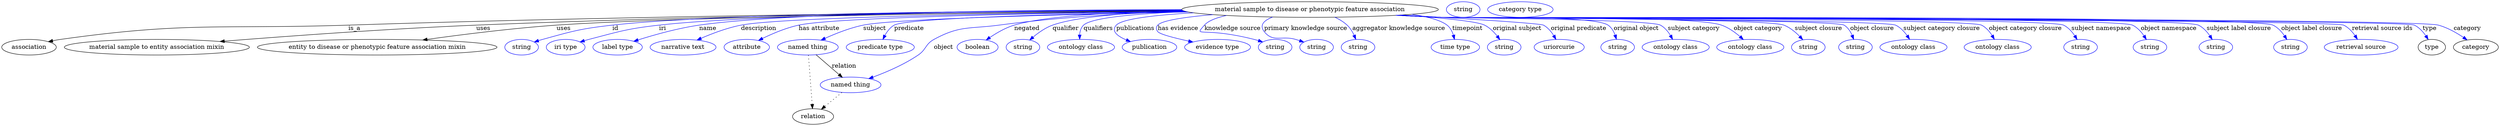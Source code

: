 digraph {
	graph [bb="0,0,5717.7,283"];
	node [label="\N"];
	"material sample to disease or phenotypic feature association"	[height=0.5,
		label="material sample to disease or phenotypic feature association",
		pos="2994.4,265",
		width=8.1604];
	association	[height=0.5,
		pos="62.394,178",
		width=1.7332];
	"material sample to disease or phenotypic feature association" -> association	[label=is_a,
		lp="806.39,221.5",
		pos="e,106.46,190.89 2703.1,262.53 2281.6,259.69 1476.9,251.57 792.39,229 499.3,219.33 423.68,237.65 133.39,196 127.91,195.21 122.22,\
194.2 116.56,193.06"];
	"material sample to entity association mixin"	[height=0.5,
		pos="354.39,178",
		width=5.8856];
	"material sample to disease or phenotypic feature association" -> "material sample to entity association mixin"	[label=uses,
		lp="1101.9,221.5",
		pos="e,498.86,191.18 2702.4,262.84 2327.8,260.39 1657.9,252.76 1085.4,229 886.14,220.73 656.79,203.84 508.92,191.99"];
	"entity to disease or phenotypic feature association mixin"	[height=0.5,
		pos="858.39,178",
		width=7.6188];
	"material sample to disease or phenotypic feature association" -> "entity to disease or phenotypic feature association mixin"	[label=uses,
		lp="1285.9,221.5",
		pos="e,962.85,194.66 2705.3,261.66 2288.6,257.69 1539.5,248.12 1269.4,229 1168.9,221.89 1055.3,207.57 972.98,196.08"];
	id	[color=blue,
		height=0.5,
		label=string,
		pos="1189.4,178",
		width=1.0652];
	"material sample to disease or phenotypic feature association" -> id	[color=blue,
		label=id,
		lp="1404.4,221.5",
		pos="e,1218.4,189.98 2700.9,263.94 2310.4,262.75 1641.1,256.57 1397.4,229 1325.2,220.84 1307.3,215.5 1237.4,196 1234.3,195.13 1231.1,\
194.17 1227.9,193.15",
		style=solid];
	iri	[color=blue,
		height=0.5,
		label="iri type",
		pos="1290.4,178",
		width=1.2277];
	"material sample to disease or phenotypic feature association" -> iri	[color=blue,
		label=iri,
		lp="1511.4,221.5",
		pos="e,1323.3,190.16 2701.6,263.37 2334.7,261.49 1727.1,254.48 1503.4,229 1431.3,220.78 1413.6,214.45 1343.4,196 1340,195.11 1336.5,194.14 \
1333.1,193.12",
		style=solid];
	name	[color=blue,
		height=0.5,
		label="label type",
		pos="1409.4,178",
		width=1.5707];
	"material sample to disease or phenotypic feature association" -> name	[color=blue,
		label=name,
		lp="1615.4,221.5",
		pos="e,1446.3,191.7 2700.6,264.83 2354.5,264.37 1800.7,258.73 1595.4,229 1546.9,221.98 1493.1,206.64 1455.8,194.78",
		style=solid];
	description	[color=blue,
		height=0.5,
		label="narrative text",
		pos="1559.4,178",
		width=2.0943];
	"material sample to disease or phenotypic feature association" -> description	[color=blue,
		label=description,
		lp="1731.9,221.5",
		pos="e,1591.1,194.45 2706.4,261.36 2352.8,257.32 1787.8,247.98 1691.4,229 1659.8,222.79 1625.9,209.8 1600.4,198.62",
		style=solid];
	"has attribute"	[color=blue,
		height=0.5,
		label=attribute,
		pos="1704.4,178",
		width=1.4443];
	"material sample to disease or phenotypic feature association" -> "has attribute"	[color=blue,
		label="has attribute",
		lp="1870.4,221.5",
		pos="e,1731.3,193.71 2708.3,260.92 2389.4,256.62 1907.2,247.21 1823.4,229 1794.3,222.69 1763.4,209.48 1740.4,198.23",
		style=solid];
	subject	[color=blue,
		height=0.5,
		label="named thing",
		pos="1844.4,178",
		width=1.9318];
	"material sample to disease or phenotypic feature association" -> subject	[color=blue,
		label=subject,
		lp="1997.4,221.5",
		pos="e,1874.5,194.26 2715.5,259.32 2437.6,253.88 2042.3,243.72 1971.4,229 1941,222.69 1908.4,209.73 1883.9,198.58",
		style=solid];
	predicate	[color=blue,
		height=0.5,
		label="predicate type",
		pos="2010.4,178",
		width=2.1665];
	"material sample to disease or phenotypic feature association" -> predicate	[color=blue,
		label=predicate,
		lp="2076.4,221.5",
		pos="e,2016.4,196.09 2712.2,259.97 2442.1,255.14 2071.4,245.55 2042.4,229 2033,223.63 2025.9,214.26 2020.9,205.06",
		style=solid];
	object	[color=blue,
		height=0.5,
		label="named thing",
		pos="1942.4,91",
		width=1.9318];
	"material sample to disease or phenotypic feature association" -> object	[color=blue,
		label=object,
		lp="2155.4,178",
		pos="e,1984,105.47 2707.6,261.05 2577.1,256.85 2420.9,247.84 2281.4,229 2214.6,219.98 2192.5,228.45 2133.4,196 2113.6,185.1 2116.1,172.77 \
2097.4,160 2065.3,138.07 2025,120.64 1993.5,108.92",
		style=solid];
	negated	[color=blue,
		height=0.5,
		label=boolean,
		pos="2233.4,178",
		width=1.2999];
	"material sample to disease or phenotypic feature association" -> negated	[color=blue,
		label=negated,
		lp="2345.4,221.5",
		pos="e,2252.9,194.54 2702.4,262.89 2552.8,259.54 2387.4,250.72 2316.4,229 2296.6,222.95 2276.7,211.19 2261.3,200.59",
		style=solid];
	qualifier	[color=blue,
		height=0.5,
		label=string,
		pos="2336.4,178",
		width=1.0652];
	"material sample to disease or phenotypic feature association" -> qualifier	[color=blue,
		label=qualifier,
		lp="2434.4,221.5",
		pos="e,2351.9,194.49 2704.3,262.06 2584,258.1 2459.8,249 2404.4,229 2387.8,223 2371.7,211.56 2359.4,201.13",
		style=solid];
	qualifiers	[color=blue,
		height=0.5,
		label="ontology class",
		pos="2469.4,178",
		width=2.1304];
	"material sample to disease or phenotypic feature association" -> qualifiers	[color=blue,
		label=qualifiers,
		lp="2508.9,221.5",
		pos="e,2466.4,196.26 2711.5,260.07 2600.2,255.7 2494.2,246.82 2475.4,229 2469.3,223.24 2467,214.81 2466.4,206.51",
		style=solid];
	publications	[color=blue,
		height=0.5,
		label=publication,
		pos="2626.4,178",
		width=1.7332];
	"material sample to disease or phenotypic feature association" -> publications	[color=blue,
		label=publications,
		lp="2594.4,221.5",
		pos="e,2582.9,191.07 2727.9,257.41 2641.5,252.49 2564.2,243.92 2550.4,229 2537.7,215.22 2553.1,203.46 2573.3,194.82",
		style=solid];
	"has evidence"	[color=blue,
		height=0.5,
		label="evidence type",
		pos="2782.4,178",
		width=2.0943];
	"material sample to disease or phenotypic feature association" -> "has evidence"	[color=blue,
		label="has evidence",
		lp="2691.9,221.5",
		pos="e,2726,190.03 2772.1,253.18 2709.4,247.86 2655.5,240.12 2645.4,229 2640.9,224.06 2641.3,219.27 2645.4,214 2650.1,207.89 2683.4,199.32 \
2715.9,192.19",
		style=solid];
	"knowledge source"	[color=blue,
		height=0.5,
		label=string,
		pos="2914.4,178",
		width=1.0652];
	"material sample to disease or phenotypic feature association" -> "knowledge source"	[color=blue,
		label="knowledge source",
		lp="2816.9,221.5",
		pos="e,2885.7,190.12 2802.9,251.31 2779.6,246.13 2761,238.95 2752.4,229 2726.4,198.96 2745.6,226.65 2866.4,196 2869.6,195.2 2872.8,194.27 \
2876.1,193.27",
		style=solid];
	"primary knowledge source"	[color=blue,
		height=0.5,
		label=string,
		pos="3009.4,178",
		width=1.0652];
	"material sample to disease or phenotypic feature association" -> "primary knowledge source"	[color=blue,
		label="primary knowledge source",
		lp="2984.4,221.5",
		pos="e,2980.4,189.79 2908.6,247.72 2889.2,240.13 2877.5,229.28 2889.4,214 2909.7,188 2929.8,205.52 2961.4,196 2964.5,195.07 2967.7,194.06 \
2970.9,193.01",
		style=solid];
	"aggregator knowledge source"	[color=blue,
		height=0.5,
		label=string,
		pos="3104.4,178",
		width=1.0652];
	"material sample to disease or phenotypic feature association" -> "aggregator knowledge source"	[color=blue,
		label="aggregator knowledge source",
		lp="3197.9,221.5",
		pos="e,3099.3,196.21 3051.3,247.26 3061.4,242.5 3071.3,236.5 3079.4,229 3086.2,222.64 3091.5,213.98 3095.3,205.67",
		style=solid];
	timepoint	[color=blue,
		height=0.5,
		label="time type",
		pos="3328.4,178",
		width=1.5346];
	"material sample to disease or phenotypic feature association" -> timepoint	[color=blue,
		label=timepoint,
		lp="3355.4,221.5",
		pos="e,3326.1,196.1 3226.2,253.89 3262.5,248.57 3293.1,240.67 3308.4,229 3315.8,223.38 3320.4,214.61 3323.4,205.98",
		style=solid];
	"original subject"	[color=blue,
		height=0.5,
		label=string,
		pos="3440.4,178",
		width=1.0652];
	"material sample to disease or phenotypic feature association" -> "original subject"	[color=blue,
		label="original subject",
		lp="3470.4,221.5",
		pos="e,3430.1,195.52 3202.8,252.29 3290.2,246.15 3376,238.04 3394.4,229 3406,223.28 3416.1,213.27 3423.9,203.7",
		style=solid];
	"original predicate"	[color=blue,
		height=0.5,
		label=uriorcurie,
		pos="3565.4,178",
		width=1.5887];
	"material sample to disease or phenotypic feature association" -> "original predicate"	[color=blue,
		label="original predicate",
		lp="3609.9,221.5",
		pos="e,3558.3,196.01 3204,252.37 3351.2,243.88 3523,233.16 3530.4,229 3540.1,223.54 3547.7,214.15 3553.3,204.97",
		style=solid];
	"original object"	[color=blue,
		height=0.5,
		label=string,
		pos="3694.4,178",
		width=1.0652];
	"material sample to disease or phenotypic feature association" -> "original object"	[color=blue,
		label="original object",
		lp="3739.9,221.5",
		pos="e,3693.3,196.23 3201,252.17 3233.2,250.39 3266.2,248.61 3297.4,247 3318.5,245.91 3660.5,241.71 3677.4,229 3684.7,223.53 3688.8,214.79 \
3691.3,206.14",
		style=solid];
	"subject category"	[color=blue,
		height=0.5,
		label="ontology class",
		pos="3827.4,178",
		width=2.1304];
	"material sample to disease or phenotypic feature association" -> "subject category"	[color=blue,
		label="subject category",
		lp="3870.9,221.5",
		pos="e,3821.4,196.09 3198.1,252.01 3231.3,250.22 3265.3,248.48 3297.4,247 3325,245.72 3771.4,242.73 3795.4,229 3804.8,223.63 3811.9,214.26 \
3816.9,205.07",
		style=solid];
	"object category"	[color=blue,
		height=0.5,
		label="ontology class",
		pos="3998.4,178",
		width=2.1304];
	"material sample to disease or phenotypic feature association" -> "object category"	[color=blue,
		label="object category",
		lp="4017.9,221.5",
		pos="e,3982.8,195.88 3196.1,251.9 3229.9,250.1 3264.6,248.38 3297.4,247 3368.1,244.02 3867.8,252.99 3934.4,229 3949.6,223.54 3963.9,212.99 \
3975.2,202.99",
		style=solid];
	"subject closure"	[color=blue,
		height=0.5,
		label=string,
		pos="4131.4,178",
		width=1.0652];
	"material sample to disease or phenotypic feature association" -> "subject closure"	[color=blue,
		label="subject closure",
		lp="4155.9,221.5",
		pos="e,4119.2,195.37 3194.8,251.82 3229,250.01 3264.2,248.31 3297.4,247 3340.7,245.29 4037.2,245.28 4077.4,229 4090.8,223.55 4103,213.09 \
4112.4,203.13",
		style=solid];
	"object closure"	[color=blue,
		height=0.5,
		label=string,
		pos="4244.4,178",
		width=1.0652];
	"material sample to disease or phenotypic feature association" -> "object closure"	[color=blue,
		label="object closure",
		lp="4279.4,221.5",
		pos="e,4239.1,196.12 3194,251.77 3228.5,249.95 3264,248.27 3297.4,247 3322.9,246.04 4192.3,241.77 4214.4,229 4223.5,223.73 4230.2,214.5 \
4234.8,205.39",
		style=solid];
	"subject category closure"	[color=blue,
		height=0.5,
		label="ontology class",
		pos="4377.4,178",
		width=2.1304];
	"material sample to disease or phenotypic feature association" -> "subject category closure"	[color=blue,
		label="subject category closure",
		lp="4441.9,221.5",
		pos="e,4367.5,196.31 3193.2,251.74 3227.9,249.92 3263.7,248.24 3297.4,247 3354.9,244.89 4281.1,253.17 4333.4,229 4344.8,223.74 4354.4,\
213.99 4361.7,204.48",
		style=solid];
	"object category closure"	[color=blue,
		height=0.5,
		label="ontology class",
		pos="4570.4,178",
		width=2.1304];
	"material sample to disease or phenotypic feature association" -> "object category closure"	[color=blue,
		label="object category closure",
		lp="4633.9,221.5",
		pos="e,4562.8,196.24 3192.8,251.69 3227.6,249.86 3263.6,248.19 3297.4,247 3331.7,245.79 4502.8,244.68 4533.4,229 4543.6,223.77 4551.7,\
214.29 4557.7,204.97",
		style=solid];
	"subject namespace"	[color=blue,
		height=0.5,
		label=string,
		pos="4760.4,178",
		width=1.0652];
	"material sample to disease or phenotypic feature association" -> "subject namespace"	[color=blue,
		label="subject namespace",
		lp="4807.4,221.5",
		pos="e,4752.4,195.78 3192,251.67 3227.1,249.84 3263.3,248.17 3297.4,247 3336.9,245.64 4686,246.58 4721.4,229 4732.1,223.68 4740.8,213.86 \
4747.2,204.32",
		style=solid];
	"object namespace"	[color=blue,
		height=0.5,
		label=string,
		pos="4919.4,178",
		width=1.0652];
	"material sample to disease or phenotypic feature association" -> "object namespace"	[color=blue,
		label="object namespace",
		lp="4962.4,221.5",
		pos="e,4911.1,195.8 3192,251.64 3227.1,249.81 3263.3,248.15 3297.4,247 3341.3,245.52 4839.9,248.26 4879.4,229 4890.3,223.7 4899.1,213.89 \
4905.7,204.35",
		style=solid];
	"subject label closure"	[color=blue,
		height=0.5,
		label=string,
		pos="5070.4,178",
		width=1.0652];
	"material sample to disease or phenotypic feature association" -> "subject label closure"	[color=blue,
		label="subject label closure",
		lp="5123.4,221.5",
		pos="e,5062.1,195.8 3191.6,251.63 3226.8,249.79 3263.2,248.14 3297.4,247 3345.5,245.4 4987.1,250.08 5030.4,229 5041.3,223.71 5050.1,213.89 \
5056.7,204.35",
		style=solid];
	"object label closure"	[color=blue,
		height=0.5,
		label=string,
		pos="5241.4,178",
		width=1.0652];
	"material sample to disease or phenotypic feature association" -> "object label closure"	[color=blue,
		label="object label closure",
		lp="5289.9,221.5",
		pos="e,5233.1,195.81 3191.1,251.63 3226.5,249.78 3263,248.13 3297.4,247 3350.3,245.27 5153.8,252.14 5201.4,229 5212.3,223.71 5221.1,213.9 \
5227.7,204.36",
		style=solid];
	"retrieval source ids"	[color=blue,
		height=0.5,
		label="retrieval source",
		pos="5403.4,178",
		width=2.347];
	"material sample to disease or phenotypic feature association" -> "retrieval source ids"	[color=blue,
		label="retrieval source ids",
		lp="5451.9,221.5",
		pos="e,5394.8,196.3 3191.1,251.6 3226.5,249.76 3263,248.11 3297.4,247 3326.1,246.07 5337.6,241.54 5363.4,229 5374.1,223.79 5382.9,214.18 \
5389.4,204.76",
		style=solid];
	type	[height=0.5,
		pos="5565.4,178",
		width=0.86659];
	"material sample to disease or phenotypic feature association" -> type	[color=blue,
		label=type,
		lp="5560.4,221.5",
		pos="e,5557.1,195.81 3190.7,251.61 3226.2,249.76 3262.9,248.11 3297.4,247 3328.3,246.01 5497.6,242.52 5525.4,229 5536.3,223.72 5545.1,\
213.91 5551.7,204.36",
		style=solid];
	category	[height=0.5,
		pos="5666.4,178",
		width=1.4263];
	"material sample to disease or phenotypic feature association" -> category	[color=blue,
		label=category,
		lp="5646.9,221.5",
		pos="e,5646.2,194.83 3190.7,251.6 3226.2,249.75 3262.9,248.1 3297.4,247 3360.8,244.97 5519.2,245.75 5580.4,229 5601.1,223.34 5621.9,211.43 \
5637.9,200.65",
		style=solid];
	subject -> object	[label=relation,
		lp="1927.4,134.5",
		pos="e,1923.6,108.34 1863.3,160.61 1878.2,147.68 1899.2,129.47 1915.8,115.07"];
	relation	[height=0.5,
		pos="1856.4,18",
		width=1.2999];
	subject -> relation	[pos="e,1855.1,36.188 1845.7,159.79 1847.8,132.48 1851.8,78.994 1854.3,46.38",
		style=dotted];
	object -> relation	[pos="e,1875.3,34.647 1922.4,73.533 1910.8,63.922 1896,51.669 1883.3,41.213",
		style=dotted];
	association_type	[color=blue,
		height=0.5,
		label=string,
		pos="3344.4,265",
		width=1.0652];
	association_category	[color=blue,
		height=0.5,
		label="category type",
		pos="3475.4,265",
		width=2.0762];
}
